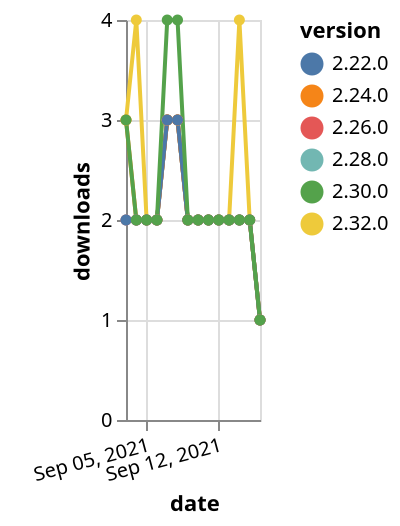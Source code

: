 {"$schema": "https://vega.github.io/schema/vega-lite/v5.json", "description": "A simple bar chart with embedded data.", "data": {"values": [{"date": "2021-09-03", "total": 224, "delta": 3, "version": "2.32.0"}, {"date": "2021-09-04", "total": 228, "delta": 4, "version": "2.32.0"}, {"date": "2021-09-05", "total": 230, "delta": 2, "version": "2.32.0"}, {"date": "2021-09-06", "total": 232, "delta": 2, "version": "2.32.0"}, {"date": "2021-09-07", "total": 235, "delta": 3, "version": "2.32.0"}, {"date": "2021-09-08", "total": 238, "delta": 3, "version": "2.32.0"}, {"date": "2021-09-09", "total": 240, "delta": 2, "version": "2.32.0"}, {"date": "2021-09-10", "total": 242, "delta": 2, "version": "2.32.0"}, {"date": "2021-09-11", "total": 244, "delta": 2, "version": "2.32.0"}, {"date": "2021-09-12", "total": 246, "delta": 2, "version": "2.32.0"}, {"date": "2021-09-13", "total": 248, "delta": 2, "version": "2.32.0"}, {"date": "2021-09-14", "total": 252, "delta": 4, "version": "2.32.0"}, {"date": "2021-09-15", "total": 254, "delta": 2, "version": "2.32.0"}, {"date": "2021-09-16", "total": 255, "delta": 1, "version": "2.32.0"}, {"date": "2021-09-03", "total": 988, "delta": 2, "version": "2.28.0"}, {"date": "2021-09-04", "total": 990, "delta": 2, "version": "2.28.0"}, {"date": "2021-09-05", "total": 992, "delta": 2, "version": "2.28.0"}, {"date": "2021-09-06", "total": 994, "delta": 2, "version": "2.28.0"}, {"date": "2021-09-07", "total": 997, "delta": 3, "version": "2.28.0"}, {"date": "2021-09-08", "total": 1000, "delta": 3, "version": "2.28.0"}, {"date": "2021-09-09", "total": 1002, "delta": 2, "version": "2.28.0"}, {"date": "2021-09-10", "total": 1004, "delta": 2, "version": "2.28.0"}, {"date": "2021-09-11", "total": 1006, "delta": 2, "version": "2.28.0"}, {"date": "2021-09-12", "total": 1008, "delta": 2, "version": "2.28.0"}, {"date": "2021-09-13", "total": 1010, "delta": 2, "version": "2.28.0"}, {"date": "2021-09-14", "total": 1012, "delta": 2, "version": "2.28.0"}, {"date": "2021-09-15", "total": 1014, "delta": 2, "version": "2.28.0"}, {"date": "2021-09-16", "total": 1015, "delta": 1, "version": "2.28.0"}, {"date": "2021-09-03", "total": 1447, "delta": 2, "version": "2.26.0"}, {"date": "2021-09-04", "total": 1449, "delta": 2, "version": "2.26.0"}, {"date": "2021-09-05", "total": 1451, "delta": 2, "version": "2.26.0"}, {"date": "2021-09-06", "total": 1453, "delta": 2, "version": "2.26.0"}, {"date": "2021-09-07", "total": 1456, "delta": 3, "version": "2.26.0"}, {"date": "2021-09-08", "total": 1459, "delta": 3, "version": "2.26.0"}, {"date": "2021-09-09", "total": 1461, "delta": 2, "version": "2.26.0"}, {"date": "2021-09-10", "total": 1463, "delta": 2, "version": "2.26.0"}, {"date": "2021-09-11", "total": 1465, "delta": 2, "version": "2.26.0"}, {"date": "2021-09-12", "total": 1467, "delta": 2, "version": "2.26.0"}, {"date": "2021-09-13", "total": 1469, "delta": 2, "version": "2.26.0"}, {"date": "2021-09-14", "total": 1471, "delta": 2, "version": "2.26.0"}, {"date": "2021-09-15", "total": 1473, "delta": 2, "version": "2.26.0"}, {"date": "2021-09-16", "total": 1474, "delta": 1, "version": "2.26.0"}, {"date": "2021-09-03", "total": 1656, "delta": 3, "version": "2.24.0"}, {"date": "2021-09-04", "total": 1658, "delta": 2, "version": "2.24.0"}, {"date": "2021-09-05", "total": 1660, "delta": 2, "version": "2.24.0"}, {"date": "2021-09-06", "total": 1662, "delta": 2, "version": "2.24.0"}, {"date": "2021-09-07", "total": 1665, "delta": 3, "version": "2.24.0"}, {"date": "2021-09-08", "total": 1668, "delta": 3, "version": "2.24.0"}, {"date": "2021-09-09", "total": 1670, "delta": 2, "version": "2.24.0"}, {"date": "2021-09-10", "total": 1672, "delta": 2, "version": "2.24.0"}, {"date": "2021-09-11", "total": 1674, "delta": 2, "version": "2.24.0"}, {"date": "2021-09-12", "total": 1676, "delta": 2, "version": "2.24.0"}, {"date": "2021-09-13", "total": 1678, "delta": 2, "version": "2.24.0"}, {"date": "2021-09-14", "total": 1680, "delta": 2, "version": "2.24.0"}, {"date": "2021-09-15", "total": 1682, "delta": 2, "version": "2.24.0"}, {"date": "2021-09-16", "total": 1683, "delta": 1, "version": "2.24.0"}, {"date": "2021-09-03", "total": 2050, "delta": 2, "version": "2.22.0"}, {"date": "2021-09-04", "total": 2052, "delta": 2, "version": "2.22.0"}, {"date": "2021-09-05", "total": 2054, "delta": 2, "version": "2.22.0"}, {"date": "2021-09-06", "total": 2056, "delta": 2, "version": "2.22.0"}, {"date": "2021-09-07", "total": 2059, "delta": 3, "version": "2.22.0"}, {"date": "2021-09-08", "total": 2062, "delta": 3, "version": "2.22.0"}, {"date": "2021-09-09", "total": 2064, "delta": 2, "version": "2.22.0"}, {"date": "2021-09-10", "total": 2066, "delta": 2, "version": "2.22.0"}, {"date": "2021-09-11", "total": 2068, "delta": 2, "version": "2.22.0"}, {"date": "2021-09-12", "total": 2070, "delta": 2, "version": "2.22.0"}, {"date": "2021-09-13", "total": 2072, "delta": 2, "version": "2.22.0"}, {"date": "2021-09-14", "total": 2074, "delta": 2, "version": "2.22.0"}, {"date": "2021-09-15", "total": 2076, "delta": 2, "version": "2.22.0"}, {"date": "2021-09-16", "total": 2077, "delta": 1, "version": "2.22.0"}, {"date": "2021-09-03", "total": 677, "delta": 3, "version": "2.30.0"}, {"date": "2021-09-04", "total": 679, "delta": 2, "version": "2.30.0"}, {"date": "2021-09-05", "total": 681, "delta": 2, "version": "2.30.0"}, {"date": "2021-09-06", "total": 683, "delta": 2, "version": "2.30.0"}, {"date": "2021-09-07", "total": 687, "delta": 4, "version": "2.30.0"}, {"date": "2021-09-08", "total": 691, "delta": 4, "version": "2.30.0"}, {"date": "2021-09-09", "total": 693, "delta": 2, "version": "2.30.0"}, {"date": "2021-09-10", "total": 695, "delta": 2, "version": "2.30.0"}, {"date": "2021-09-11", "total": 697, "delta": 2, "version": "2.30.0"}, {"date": "2021-09-12", "total": 699, "delta": 2, "version": "2.30.0"}, {"date": "2021-09-13", "total": 701, "delta": 2, "version": "2.30.0"}, {"date": "2021-09-14", "total": 703, "delta": 2, "version": "2.30.0"}, {"date": "2021-09-15", "total": 705, "delta": 2, "version": "2.30.0"}, {"date": "2021-09-16", "total": 706, "delta": 1, "version": "2.30.0"}]}, "width": "container", "mark": {"type": "line", "point": {"filled": true}}, "encoding": {"x": {"field": "date", "type": "temporal", "timeUnit": "yearmonthdate", "title": "date", "axis": {"labelAngle": -15}}, "y": {"field": "delta", "type": "quantitative", "title": "downloads"}, "color": {"field": "version", "type": "nominal"}, "tooltip": {"field": "delta"}}}